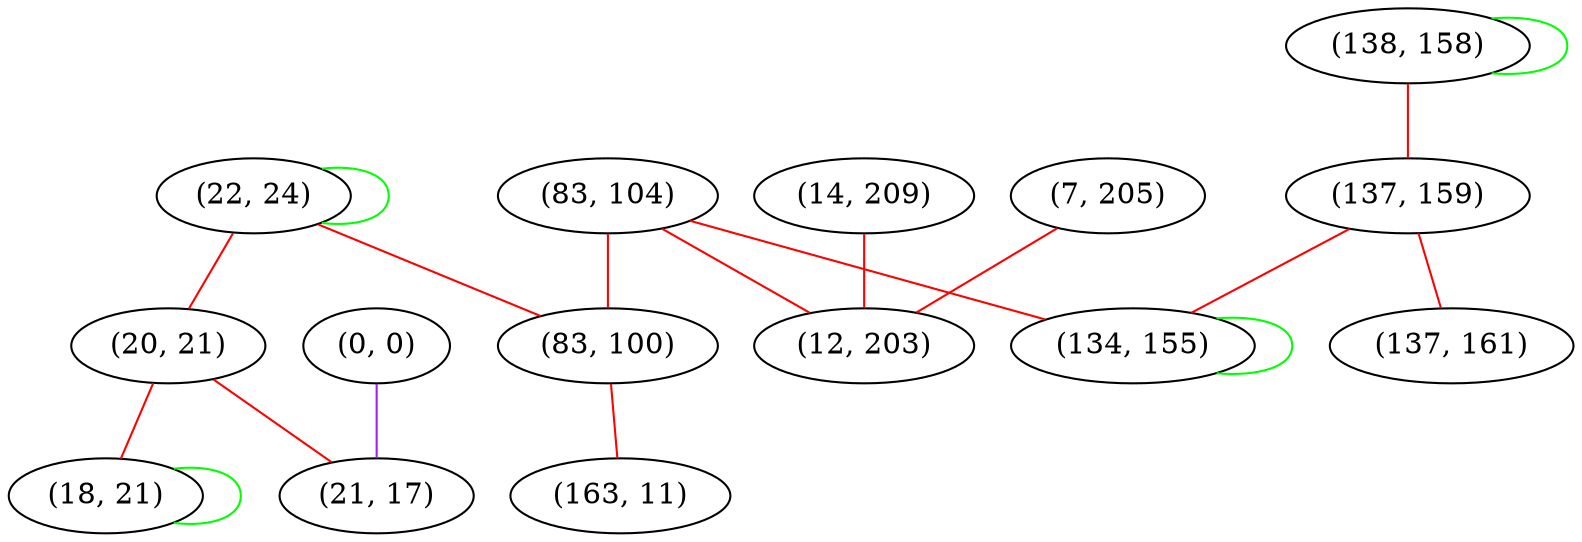 graph "" {
"(83, 104)";
"(14, 209)";
"(138, 158)";
"(22, 24)";
"(20, 21)";
"(7, 205)";
"(83, 100)";
"(163, 11)";
"(0, 0)";
"(12, 203)";
"(137, 159)";
"(134, 155)";
"(21, 17)";
"(18, 21)";
"(137, 161)";
"(83, 104)" -- "(134, 155)"  [color=red, key=0, weight=1];
"(83, 104)" -- "(83, 100)"  [color=red, key=0, weight=1];
"(83, 104)" -- "(12, 203)"  [color=red, key=0, weight=1];
"(14, 209)" -- "(12, 203)"  [color=red, key=0, weight=1];
"(138, 158)" -- "(138, 158)"  [color=green, key=0, weight=2];
"(138, 158)" -- "(137, 159)"  [color=red, key=0, weight=1];
"(22, 24)" -- "(20, 21)"  [color=red, key=0, weight=1];
"(22, 24)" -- "(83, 100)"  [color=red, key=0, weight=1];
"(22, 24)" -- "(22, 24)"  [color=green, key=0, weight=2];
"(20, 21)" -- "(21, 17)"  [color=red, key=0, weight=1];
"(20, 21)" -- "(18, 21)"  [color=red, key=0, weight=1];
"(7, 205)" -- "(12, 203)"  [color=red, key=0, weight=1];
"(83, 100)" -- "(163, 11)"  [color=red, key=0, weight=1];
"(0, 0)" -- "(21, 17)"  [color=purple, key=0, weight=4];
"(137, 159)" -- "(134, 155)"  [color=red, key=0, weight=1];
"(137, 159)" -- "(137, 161)"  [color=red, key=0, weight=1];
"(134, 155)" -- "(134, 155)"  [color=green, key=0, weight=2];
"(18, 21)" -- "(18, 21)"  [color=green, key=0, weight=2];
}
